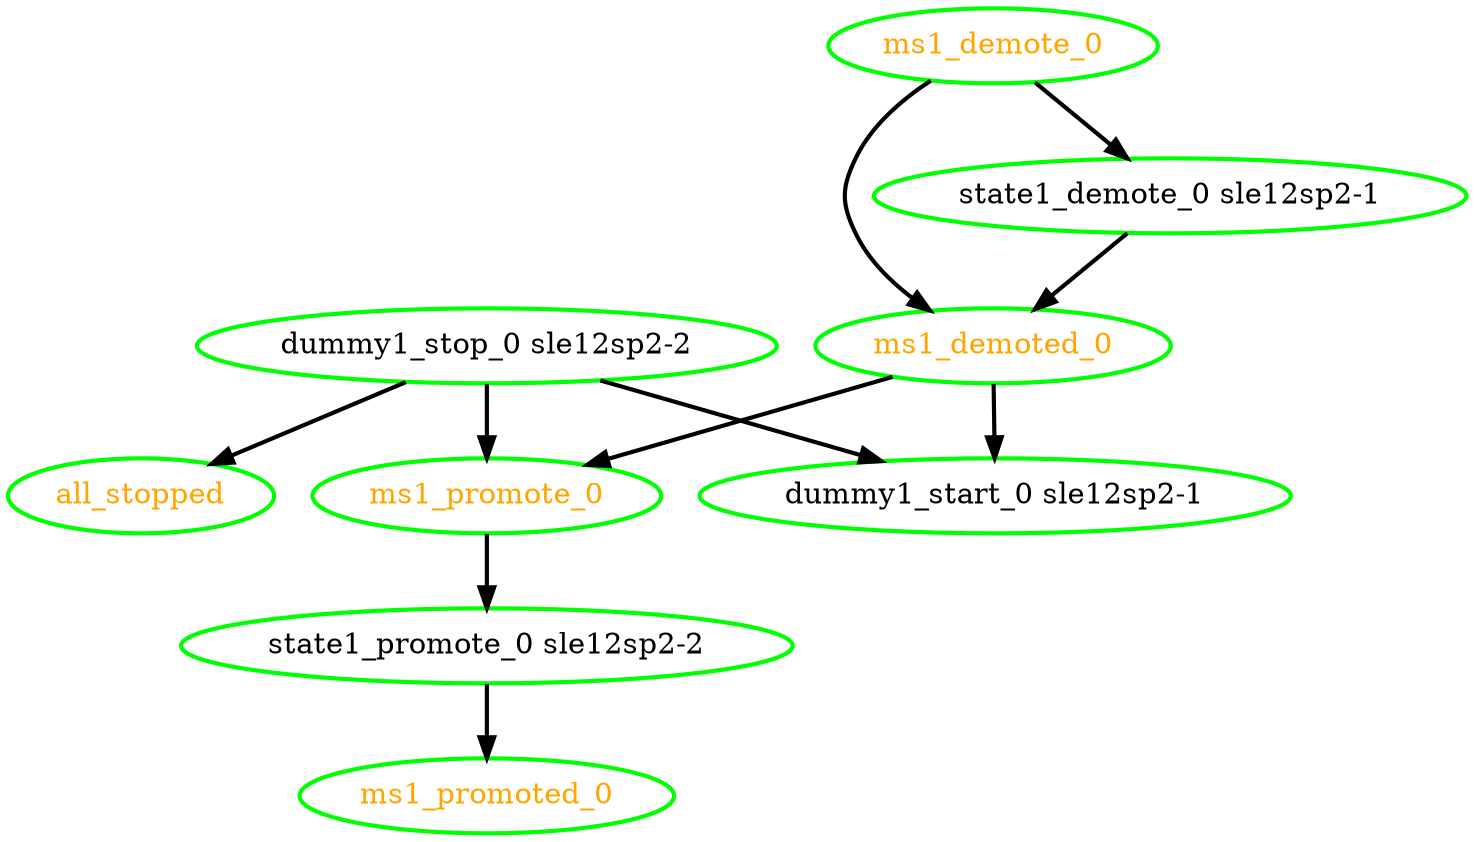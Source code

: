 digraph "g" {
"all_stopped" [ style=bold color="green" fontcolor="orange"]
"dummy1_start_0 sle12sp2-1" [ style=bold color="green" fontcolor="black"]
"dummy1_stop_0 sle12sp2-2" -> "all_stopped" [ style = bold]
"dummy1_stop_0 sle12sp2-2" -> "dummy1_start_0 sle12sp2-1" [ style = bold]
"dummy1_stop_0 sle12sp2-2" -> "ms1_promote_0" [ style = bold]
"dummy1_stop_0 sle12sp2-2" [ style=bold color="green" fontcolor="black"]
"ms1_demote_0" -> "ms1_demoted_0" [ style = bold]
"ms1_demote_0" -> "state1_demote_0 sle12sp2-1" [ style = bold]
"ms1_demote_0" [ style=bold color="green" fontcolor="orange"]
"ms1_demoted_0" -> "dummy1_start_0 sle12sp2-1" [ style = bold]
"ms1_demoted_0" -> "ms1_promote_0" [ style = bold]
"ms1_demoted_0" [ style=bold color="green" fontcolor="orange"]
"ms1_promote_0" -> "state1_promote_0 sle12sp2-2" [ style = bold]
"ms1_promote_0" [ style=bold color="green" fontcolor="orange"]
"ms1_promoted_0" [ style=bold color="green" fontcolor="orange"]
"state1_demote_0 sle12sp2-1" -> "ms1_demoted_0" [ style = bold]
"state1_demote_0 sle12sp2-1" [ style=bold color="green" fontcolor="black"]
"state1_promote_0 sle12sp2-2" -> "ms1_promoted_0" [ style = bold]
"state1_promote_0 sle12sp2-2" [ style=bold color="green" fontcolor="black"]
}

